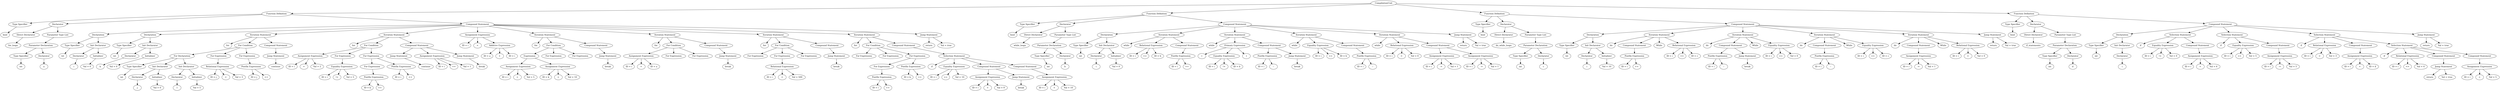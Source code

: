 digraph G {
		Q0[label="CompilationUnit"];
		Q0 -> Q1
		Q1[label="Function Definition"];
		Q1 -> Q2
		Q2[label="Type Specifier"];
		Q2 -> Q3
		Q3[label="bool"];
		Q1 -> Q4
		Q4[label="Declarator"];
		Q4 -> Q5
		Q5[label="Direct Declarator"];
		Q5 -> Q6
		Q6[label="for_loops"];
		Q4 -> Q7
		Q7[label="Parameter Type List"];
		Q7 -> Q8
		Q8[label="Parameter Declaration"];
		Q8 -> Q9
		Q9[label="Type Specifier"];
		Q9 -> Q10
		Q10[label="int"];
		Q8 -> Q11
		Q11[label="Declarator"];
		Q11 -> Q12
		Q12[label="a"];
		Q1 -> Q13
		Q13[label="Compound Statement"];
		Q13 -> Q14
		Q14[label="Declaration"];
		Q14 -> Q15
		Q15[label="Type Specifier"];
		Q15 -> Q16
		Q16[label="int"];
		Q14 -> Q17
		Q17[label="Init Declarator"];
		Q17 -> Q18
		Q18[label="Declarator"];
		Q18 -> Q19
		Q19[label="i"];
		Q17 -> Q20
		Q20[label="Initializer"];
		Q20 -> Q21
		Q21[label="Val = 0"];
		Q13 -> Q22
		Q22[label="Declaration"];
		Q22 -> Q23
		Q23[label="Type Specifier"];
		Q23 -> Q24
		Q24[label="int"];
		Q22 -> Q25
		Q25[label="Init Declarator"];
		Q25 -> Q26
		Q26[label="Declarator"];
		Q26 -> Q27
		Q27[label="k"];
		Q25 -> Q28
		Q28[label="Initializer"];
		Q28 -> Q29
		Q29[label="Val = 0"];
		Q13 -> Q30
		Q30[label="Iteration Statement"];
		Q30 -> Q31
		Q31[label="for"];
		Q30 -> Q32
		Q32[label="For Condition"];
		Q32 -> Q33
		Q33[label="For Declaration"];
		Q33 -> Q34
		Q34[label="Type Specifier"];
		Q34 -> Q35
		Q35[label="int"];
		Q33 -> Q36
		Q36[label="Init Declarator"];
		Q36 -> Q37
		Q37[label="Declarator"];
		Q37 -> Q38
		Q38[label="j"];
		Q36 -> Q39
		Q39[label="Initializer"];
		Q39 -> Q40
		Q40[label="Val = 0"];
		Q33 -> Q41
		Q41[label="Init Declarator"];
		Q41 -> Q42
		Q42[label="Declarator"];
		Q42 -> Q43
		Q43[label="l"];
		Q41 -> Q44
		Q44[label="Initializer"];
		Q44 -> Q45
		Q45[label="Val = 5"];
		Q32 -> Q46
		Q46[label="For Expression"];
		Q46 -> Q47
		Q47[label="Relational Expression"];
		Q47 -> Q48
		Q48[label="ID = j"];
		Q47 -> Q49
		Q49[label="<"];
		Q47 -> Q50
		Q50[label="Val = 3"];
		Q32 -> Q51
		Q51[label="For Expression"];
		Q51 -> Q52
		Q52[label="Postfix Expression"];
		Q52 -> Q53
		Q53[label="ID = j"];
		Q52 -> Q54
		Q54[label="++"];
		Q30 -> Q55
		Q55[label="Compound Statement"];
		Q55 -> Q56
		Q56[label="Jump Statement"];
		Q56 -> Q57
		Q57[label="continue"];
		Q13 -> Q58
		Q58[label="Iteration Statement"];
		Q58 -> Q59
		Q59[label="for"];
		Q58 -> Q60
		Q60[label="For Condition"];
		Q60 -> Q61
		Q61[label="Assignment Expression"];
		Q61 -> Q62
		Q62[label="ID = i"];
		Q61 -> Q63
		Q63[label="="];
		Q61 -> Q64
		Q64[label="Val = 2"];
		Q60 -> Q65
		Q65[label="For Expression"];
		Q65 -> Q66
		Q66[label="Equality Expression"];
		Q66 -> Q67
		Q67[label="ID = i"];
		Q66 -> Q68
		Q68[label="!="];
		Q66 -> Q69
		Q69[label="Val = 5"];
		Q60 -> Q70
		Q70[label="For Expression"];
		Q70 -> Q71
		Q71[label="For Expression"];
		Q71 -> Q72
		Q72[label="Postfix Expression"];
		Q72 -> Q73
		Q73[label="ID = k"];
		Q72 -> Q74
		Q74[label="++"];
		Q70 -> Q75
		Q75[label="Postfix Expression"];
		Q75 -> Q76
		Q76[label="ID = i"];
		Q75 -> Q77
		Q77[label="++"];
		Q58 -> Q78
		Q78[label="Compound Statement"];
		Q78 -> Q79
		Q79[label="Jump Statement"];
		Q79 -> Q80
		Q80[label="continue"];
		Q78 -> Q81
		Q81[label="Assignment Expression"];
		Q81 -> Q82
		Q82[label="ID = i"];
		Q81 -> Q83
		Q83[label="+="];
		Q81 -> Q84
		Q84[label="Val = 1"];
		Q78 -> Q85
		Q85[label="Jump Statement"];
		Q85 -> Q86
		Q86[label="break"];
		Q13 -> Q87
		Q87[label="Assignment Expression"];
		Q87 -> Q88
		Q88[label="ID = i"];
		Q87 -> Q89
		Q89[label="="];
		Q87 -> Q90
		Q90[label="Additive Expression"];
		Q90 -> Q91
		Q91[label="ID = a"];
		Q90 -> Q92
		Q92[label="+"];
		Q90 -> Q93
		Q93[label="ID = i"];
		Q13 -> Q94
		Q94[label="Iteration Statement"];
		Q94 -> Q95
		Q95[label="for"];
		Q94 -> Q96
		Q96[label="For Condition"];
		Q96 -> Q97
		Q97[label="Expression"];
		Q97 -> Q98
		Q98[label="Assignment Expression"];
		Q98 -> Q99
		Q99[label="ID = i"];
		Q98 -> Q100
		Q100[label="="];
		Q98 -> Q101
		Q101[label="Val = 5"];
		Q97 -> Q102
		Q102[label="Assignment Expression"];
		Q102 -> Q103
		Q103[label="ID = k"];
		Q102 -> Q104
		Q104[label="="];
		Q102 -> Q105
		Q105[label="Val = 10"];
		Q96 -> Q106
		Q106[label="For Expression"];
		Q96 -> Q107
		Q107[label="For Expression"];
		Q94 -> Q108
		Q108[label="Compound Statement"];
		Q108 -> Q109
		Q109[label="Jump Statement"];
		Q109 -> Q110
		Q110[label="break"];
		Q13 -> Q111
		Q111[label="Iteration Statement"];
		Q111 -> Q112
		Q112[label="for"];
		Q111 -> Q113
		Q113[label="For Condition"];
		Q113 -> Q114
		Q114[label="Assignment Expression"];
		Q114 -> Q115
		Q115[label="ID = i"];
		Q114 -> Q116
		Q116[label="="];
		Q114 -> Q117
		Q117[label="ID = a"];
		Q113 -> Q118
		Q118[label="For Expression"];
		Q113 -> Q119
		Q119[label="For Expression"];
		Q111 -> Q120
		Q120[label="Compound Statement"];
		Q120 -> Q121
		Q121[label="Jump Statement"];
		Q121 -> Q122
		Q122[label="break"];
		Q13 -> Q123
		Q123[label="Iteration Statement"];
		Q123 -> Q124
		Q124[label="for"];
		Q123 -> Q125
		Q125[label="For Condition"];
		Q125 -> Q126
		Q126[label="For Expression"];
		Q125 -> Q127
		Q127[label="For Expression"];
		Q127 -> Q128
		Q128[label="Relational Expression"];
		Q128 -> Q129
		Q129[label="ID = i"];
		Q128 -> Q130
		Q130[label="<"];
		Q128 -> Q131
		Q131[label="Val = 500"];
		Q125 -> Q132
		Q132[label="For Expression"];
		Q123 -> Q133
		Q133[label="Compound Statement"];
		Q133 -> Q134
		Q134[label="Jump Statement"];
		Q134 -> Q135
		Q135[label="break"];
		Q13 -> Q136
		Q136[label="Iteration Statement"];
		Q136 -> Q137
		Q137[label="for"];
		Q136 -> Q138
		Q138[label="For Condition"];
		Q138 -> Q139
		Q139[label="For Expression"];
		Q138 -> Q140
		Q140[label="For Expression"];
		Q138 -> Q141
		Q141[label="For Expression"];
		Q141 -> Q142
		Q142[label="For Expression"];
		Q142 -> Q143
		Q143[label="Postfix Expression"];
		Q143 -> Q144
		Q144[label="ID = i"];
		Q143 -> Q145
		Q145[label="++"];
		Q141 -> Q146
		Q146[label="Postfix Expression"];
		Q146 -> Q147
		Q147[label="ID = k"];
		Q146 -> Q148
		Q148[label="++"];
		Q136 -> Q149
		Q149[label="Compound Statement"];
		Q149 -> Q150
		Q150[label="Selection Statement"];
		Q150 -> Q151
		Q151[label="if"];
		Q150 -> Q152
		Q152[label="Equality Expression"];
		Q152 -> Q153
		Q153[label="ID = i"];
		Q152 -> Q154
		Q154[label="=="];
		Q152 -> Q155
		Q155[label="Val = 10"];
		Q150 -> Q156
		Q156[label="Compound Statement"];
		Q156 -> Q157
		Q157[label="Assignment Expression"];
		Q157 -> Q158
		Q158[label="ID = i"];
		Q157 -> Q159
		Q159[label="="];
		Q157 -> Q160
		Q160[label="Val = 9"];
		Q156 -> Q161
		Q161[label="Jump Statement"];
		Q161 -> Q162
		Q162[label="break"];
		Q150 -> Q163
		Q163[label="Compound Statement"];
		Q163 -> Q164
		Q164[label="Assignment Expression"];
		Q164 -> Q165
		Q165[label="ID = i"];
		Q164 -> Q166
		Q166[label="="];
		Q164 -> Q167
		Q167[label="Val = 10"];
		Q13 -> Q168
		Q168[label="Jump Statement"];
		Q168 -> Q169
		Q169[label="return"];
		Q168 -> Q170
		Q170[label="Val = true"];
		Q0 -> Q171
		Q171[label="Function Definition"];
		Q171 -> Q172
		Q172[label="Type Specifier"];
		Q172 -> Q173
		Q173[label="bool"];
		Q171 -> Q174
		Q174[label="Declarator"];
		Q174 -> Q175
		Q175[label="Direct Declarator"];
		Q175 -> Q176
		Q176[label="while_loops"];
		Q174 -> Q177
		Q177[label="Parameter Type List"];
		Q177 -> Q178
		Q178[label="Parameter Declaration"];
		Q178 -> Q179
		Q179[label="Type Specifier"];
		Q179 -> Q180
		Q180[label="int"];
		Q178 -> Q181
		Q181[label="Declarator"];
		Q181 -> Q182
		Q182[label="b"];
		Q171 -> Q183
		Q183[label="Compound Statement"];
		Q183 -> Q184
		Q184[label="Declaration"];
		Q184 -> Q185
		Q185[label="Type Specifier"];
		Q185 -> Q186
		Q186[label="int"];
		Q184 -> Q187
		Q187[label="Init Declarator"];
		Q187 -> Q188
		Q188[label="Declarator"];
		Q188 -> Q189
		Q189[label="i"];
		Q187 -> Q190
		Q190[label="Initializer"];
		Q190 -> Q191
		Q191[label="Val = 0"];
		Q183 -> Q192
		Q192[label="Iteration Statement"];
		Q192 -> Q193
		Q193[label="while"];
		Q192 -> Q194
		Q194[label="Relational Expression"];
		Q194 -> Q195
		Q195[label="ID = i"];
		Q194 -> Q196
		Q196[label="<="];
		Q194 -> Q197
		Q197[label="ID = b"];
		Q192 -> Q198
		Q198[label="Compound Statement"];
		Q198 -> Q199
		Q199[label="Postfix Expression"];
		Q199 -> Q200
		Q200[label="ID = i"];
		Q199 -> Q201
		Q201[label="++"];
		Q183 -> Q202
		Q202[label="Iteration Statement"];
		Q202 -> Q203
		Q203[label="while"];
		Q202 -> Q204
		Q204[label="Primary Expression"];
		Q204 -> Q205
		Q205[label="("];
		Q204 -> Q206
		Q206[label="Equality Expression"];
		Q206 -> Q207
		Q207[label="ID = i"];
		Q206 -> Q208
		Q208[label="!="];
		Q206 -> Q209
		Q209[label="ID = b"];
		Q204 -> Q210
		Q210[label=")"];
		Q202 -> Q211
		Q211[label="Compound Statement"];
		Q211 -> Q212
		Q212[label="Postfix Expression"];
		Q212 -> Q213
		Q213[label="ID = i"];
		Q212 -> Q214
		Q214[label="--"];
		Q211 -> Q215
		Q215[label="Jump Statement"];
		Q215 -> Q216
		Q216[label="break"];
		Q183 -> Q217
		Q217[label="Iteration Statement"];
		Q217 -> Q218
		Q218[label="while"];
		Q217 -> Q219
		Q219[label="Equality Expression"];
		Q219 -> Q220
		Q220[label="ID = i"];
		Q219 -> Q221
		Q221[label="=="];
		Q219 -> Q222
		Q222[label="ID = b"];
		Q217 -> Q223
		Q223[label="Compound Statement"];
		Q223 -> Q224
		Q224[label="Postfix Expression"];
		Q224 -> Q225
		Q225[label="ID = i"];
		Q224 -> Q226
		Q226[label="--"];
		Q183 -> Q227
		Q227[label="Iteration Statement"];
		Q227 -> Q228
		Q228[label="while"];
		Q227 -> Q229
		Q229[label="Relational Expression"];
		Q229 -> Q230
		Q230[label="ID = i"];
		Q229 -> Q231
		Q231[label=">"];
		Q229 -> Q232
		Q232[label="Val = 0"];
		Q227 -> Q233
		Q233[label="Compound Statement"];
		Q233 -> Q234
		Q234[label="Assignment Expression"];
		Q234 -> Q235
		Q235[label="ID = i"];
		Q234 -> Q236
		Q236[label="-="];
		Q234 -> Q237
		Q237[label="Val = 1"];
		Q233 -> Q238
		Q238[label="Assignment Expression"];
		Q238 -> Q239
		Q239[label="ID = i"];
		Q238 -> Q240
		Q240[label="-="];
		Q238 -> Q241
		Q241[label="Val = 1"];
		Q183 -> Q242
		Q242[label="Jump Statement"];
		Q242 -> Q243
		Q243[label="return"];
		Q242 -> Q244
		Q244[label="Val = true"];
		Q0 -> Q245
		Q245[label="Function Definition"];
		Q245 -> Q246
		Q246[label="Type Specifier"];
		Q246 -> Q247
		Q247[label="bool"];
		Q245 -> Q248
		Q248[label="Declarator"];
		Q248 -> Q249
		Q249[label="Direct Declarator"];
		Q249 -> Q250
		Q250[label="do_while_loops"];
		Q248 -> Q251
		Q251[label="Parameter Type List"];
		Q251 -> Q252
		Q252[label="Parameter Declaration"];
		Q252 -> Q253
		Q253[label="Type Specifier"];
		Q253 -> Q254
		Q254[label="int"];
		Q252 -> Q255
		Q255[label="Declarator"];
		Q255 -> Q256
		Q256[label="c"];
		Q245 -> Q257
		Q257[label="Compound Statement"];
		Q257 -> Q258
		Q258[label="Declaration"];
		Q258 -> Q259
		Q259[label="Type Specifier"];
		Q259 -> Q260
		Q260[label="int"];
		Q258 -> Q261
		Q261[label="Init Declarator"];
		Q261 -> Q262
		Q262[label="Declarator"];
		Q262 -> Q263
		Q263[label="i"];
		Q261 -> Q264
		Q264[label="Initializer"];
		Q264 -> Q265
		Q265[label="Val = 10"];
		Q257 -> Q266
		Q266[label="Iteration Statement"];
		Q266 -> Q267
		Q267[label="do"];
		Q266 -> Q268
		Q268[label="Compound Statement"];
		Q268 -> Q269
		Q269[label="Postfix Expression"];
		Q269 -> Q270
		Q270[label="ID = i"];
		Q269 -> Q271
		Q271[label="++"];
		Q266 -> Q272
		Q272[label="While"];
		Q266 -> Q273
		Q273[label="Relational Expression"];
		Q273 -> Q274
		Q274[label="ID = i"];
		Q273 -> Q275
		Q275[label="<="];
		Q273 -> Q276
		Q276[label="ID = c"];
		Q257 -> Q277
		Q277[label="Iteration Statement"];
		Q277 -> Q278
		Q278[label="do"];
		Q277 -> Q279
		Q279[label="Compound Statement"];
		Q279 -> Q280
		Q280[label="Postfix Expression"];
		Q280 -> Q281
		Q281[label="ID = i"];
		Q280 -> Q282
		Q282[label="--"];
		Q279 -> Q283
		Q283[label="Jump Statement"];
		Q283 -> Q284
		Q284[label="break"];
		Q277 -> Q285
		Q285[label="While"];
		Q277 -> Q286
		Q286[label="Equality Expression"];
		Q286 -> Q287
		Q287[label="ID = i"];
		Q286 -> Q288
		Q288[label="=="];
		Q286 -> Q289
		Q289[label="Val = 0"];
		Q257 -> Q290
		Q290[label="Iteration Statement"];
		Q290 -> Q291
		Q291[label="do"];
		Q290 -> Q292
		Q292[label="Compound Statement"];
		Q292 -> Q293
		Q293[label="Postfix Expression"];
		Q293 -> Q294
		Q294[label="ID = i"];
		Q293 -> Q295
		Q295[label="--"];
		Q290 -> Q296
		Q296[label="While"];
		Q290 -> Q297
		Q297[label="Equality Expression"];
		Q297 -> Q298
		Q298[label="ID = i"];
		Q297 -> Q299
		Q299[label="=="];
		Q297 -> Q300
		Q300[label="ID = c"];
		Q257 -> Q301
		Q301[label="Iteration Statement"];
		Q301 -> Q302
		Q302[label="do"];
		Q301 -> Q303
		Q303[label="Compound Statement"];
		Q303 -> Q304
		Q304[label="Assignment Expression"];
		Q304 -> Q305
		Q305[label="ID = i"];
		Q304 -> Q306
		Q306[label="-="];
		Q304 -> Q307
		Q307[label="Val = 1"];
		Q301 -> Q308
		Q308[label="While"];
		Q301 -> Q309
		Q309[label="Relational Expression"];
		Q309 -> Q310
		Q310[label="ID = i"];
		Q309 -> Q311
		Q311[label=">"];
		Q309 -> Q312
		Q312[label="Val = 0"];
		Q257 -> Q313
		Q313[label="Jump Statement"];
		Q313 -> Q314
		Q314[label="return"];
		Q313 -> Q315
		Q315[label="Val = true"];
		Q0 -> Q316
		Q316[label="Function Definition"];
		Q316 -> Q317
		Q317[label="Type Specifier"];
		Q317 -> Q318
		Q318[label="bool"];
		Q316 -> Q319
		Q319[label="Declarator"];
		Q319 -> Q320
		Q320[label="Direct Declarator"];
		Q320 -> Q321
		Q321[label="if_statements"];
		Q319 -> Q322
		Q322[label="Parameter Type List"];
		Q322 -> Q323
		Q323[label="Parameter Declaration"];
		Q323 -> Q324
		Q324[label="Type Specifier"];
		Q324 -> Q325
		Q325[label="int"];
		Q323 -> Q326
		Q326[label="Declarator"];
		Q326 -> Q327
		Q327[label="d"];
		Q316 -> Q328
		Q328[label="Compound Statement"];
		Q328 -> Q329
		Q329[label="Declaration"];
		Q329 -> Q330
		Q330[label="Type Specifier"];
		Q330 -> Q331
		Q331[label="int"];
		Q329 -> Q332
		Q332[label="Init Declarator"];
		Q332 -> Q333
		Q333[label="Declarator"];
		Q333 -> Q334
		Q334[label="i"];
		Q328 -> Q335
		Q335[label="Selection Statement"];
		Q335 -> Q336
		Q336[label="if"];
		Q335 -> Q337
		Q337[label="Equality Expression"];
		Q337 -> Q338
		Q338[label="ID = i"];
		Q337 -> Q339
		Q339[label="!="];
		Q337 -> Q340
		Q340[label="Val = 0"];
		Q335 -> Q341
		Q341[label="Compound Statement"];
		Q341 -> Q342
		Q342[label="Assignment Expression"];
		Q342 -> Q343
		Q343[label="ID = i"];
		Q342 -> Q344
		Q344[label="="];
		Q342 -> Q345
		Q345[label="Val = 6"];
		Q328 -> Q346
		Q346[label="Selection Statement"];
		Q346 -> Q347
		Q347[label="if"];
		Q346 -> Q348
		Q348[label="Equality Expression"];
		Q348 -> Q349
		Q349[label="ID = i"];
		Q348 -> Q350
		Q350[label="=="];
		Q348 -> Q351
		Q351[label="Val = 5"];
		Q346 -> Q352
		Q352[label="Compound Statement"];
		Q352 -> Q353
		Q353[label="Assignment Expression"];
		Q353 -> Q354
		Q354[label="ID = i"];
		Q353 -> Q355
		Q355[label="-="];
		Q353 -> Q356
		Q356[label="Val = 5"];
		Q328 -> Q357
		Q357[label="Selection Statement"];
		Q357 -> Q358
		Q358[label="if"];
		Q357 -> Q359
		Q359[label="Relational Expression"];
		Q359 -> Q360
		Q360[label="ID = i"];
		Q359 -> Q361
		Q361[label=">"];
		Q359 -> Q362
		Q362[label="Val = 3"];
		Q357 -> Q363
		Q363[label="Compound Statement"];
		Q363 -> Q364
		Q364[label="Assignment Expression"];
		Q364 -> Q365
		Q365[label="ID = i"];
		Q364 -> Q366
		Q366[label="="];
		Q364 -> Q367
		Q367[label="ID = d"];
		Q357 -> Q368
		Q368[label="Selection Statement"];
		Q368 -> Q369
		Q369[label="if"];
		Q368 -> Q370
		Q370[label="Relational Expression"];
		Q370 -> Q371
		Q371[label="ID = i"];
		Q370 -> Q372
		Q372[label="<="];
		Q370 -> Q373
		Q373[label="Val = 4"];
		Q368 -> Q374
		Q374[label="Compound Statement"];
		Q374 -> Q375
		Q375[label="Jump Statement"];
		Q375 -> Q376
		Q376[label="return"];
		Q375 -> Q377
		Q377[label="Val = true"];
		Q368 -> Q378
		Q378[label="Compound Statement"];
		Q378 -> Q379
		Q379[label="Assignment Expression"];
		Q379 -> Q380
		Q380[label="ID = i"];
		Q379 -> Q381
		Q381[label="="];
		Q379 -> Q382
		Q382[label="Val = 5"];
		Q328 -> Q383
		Q383[label="Jump Statement"];
		Q383 -> Q384
		Q384[label="return"];
		Q383 -> Q385
		Q385[label="Val = true"];
		
}